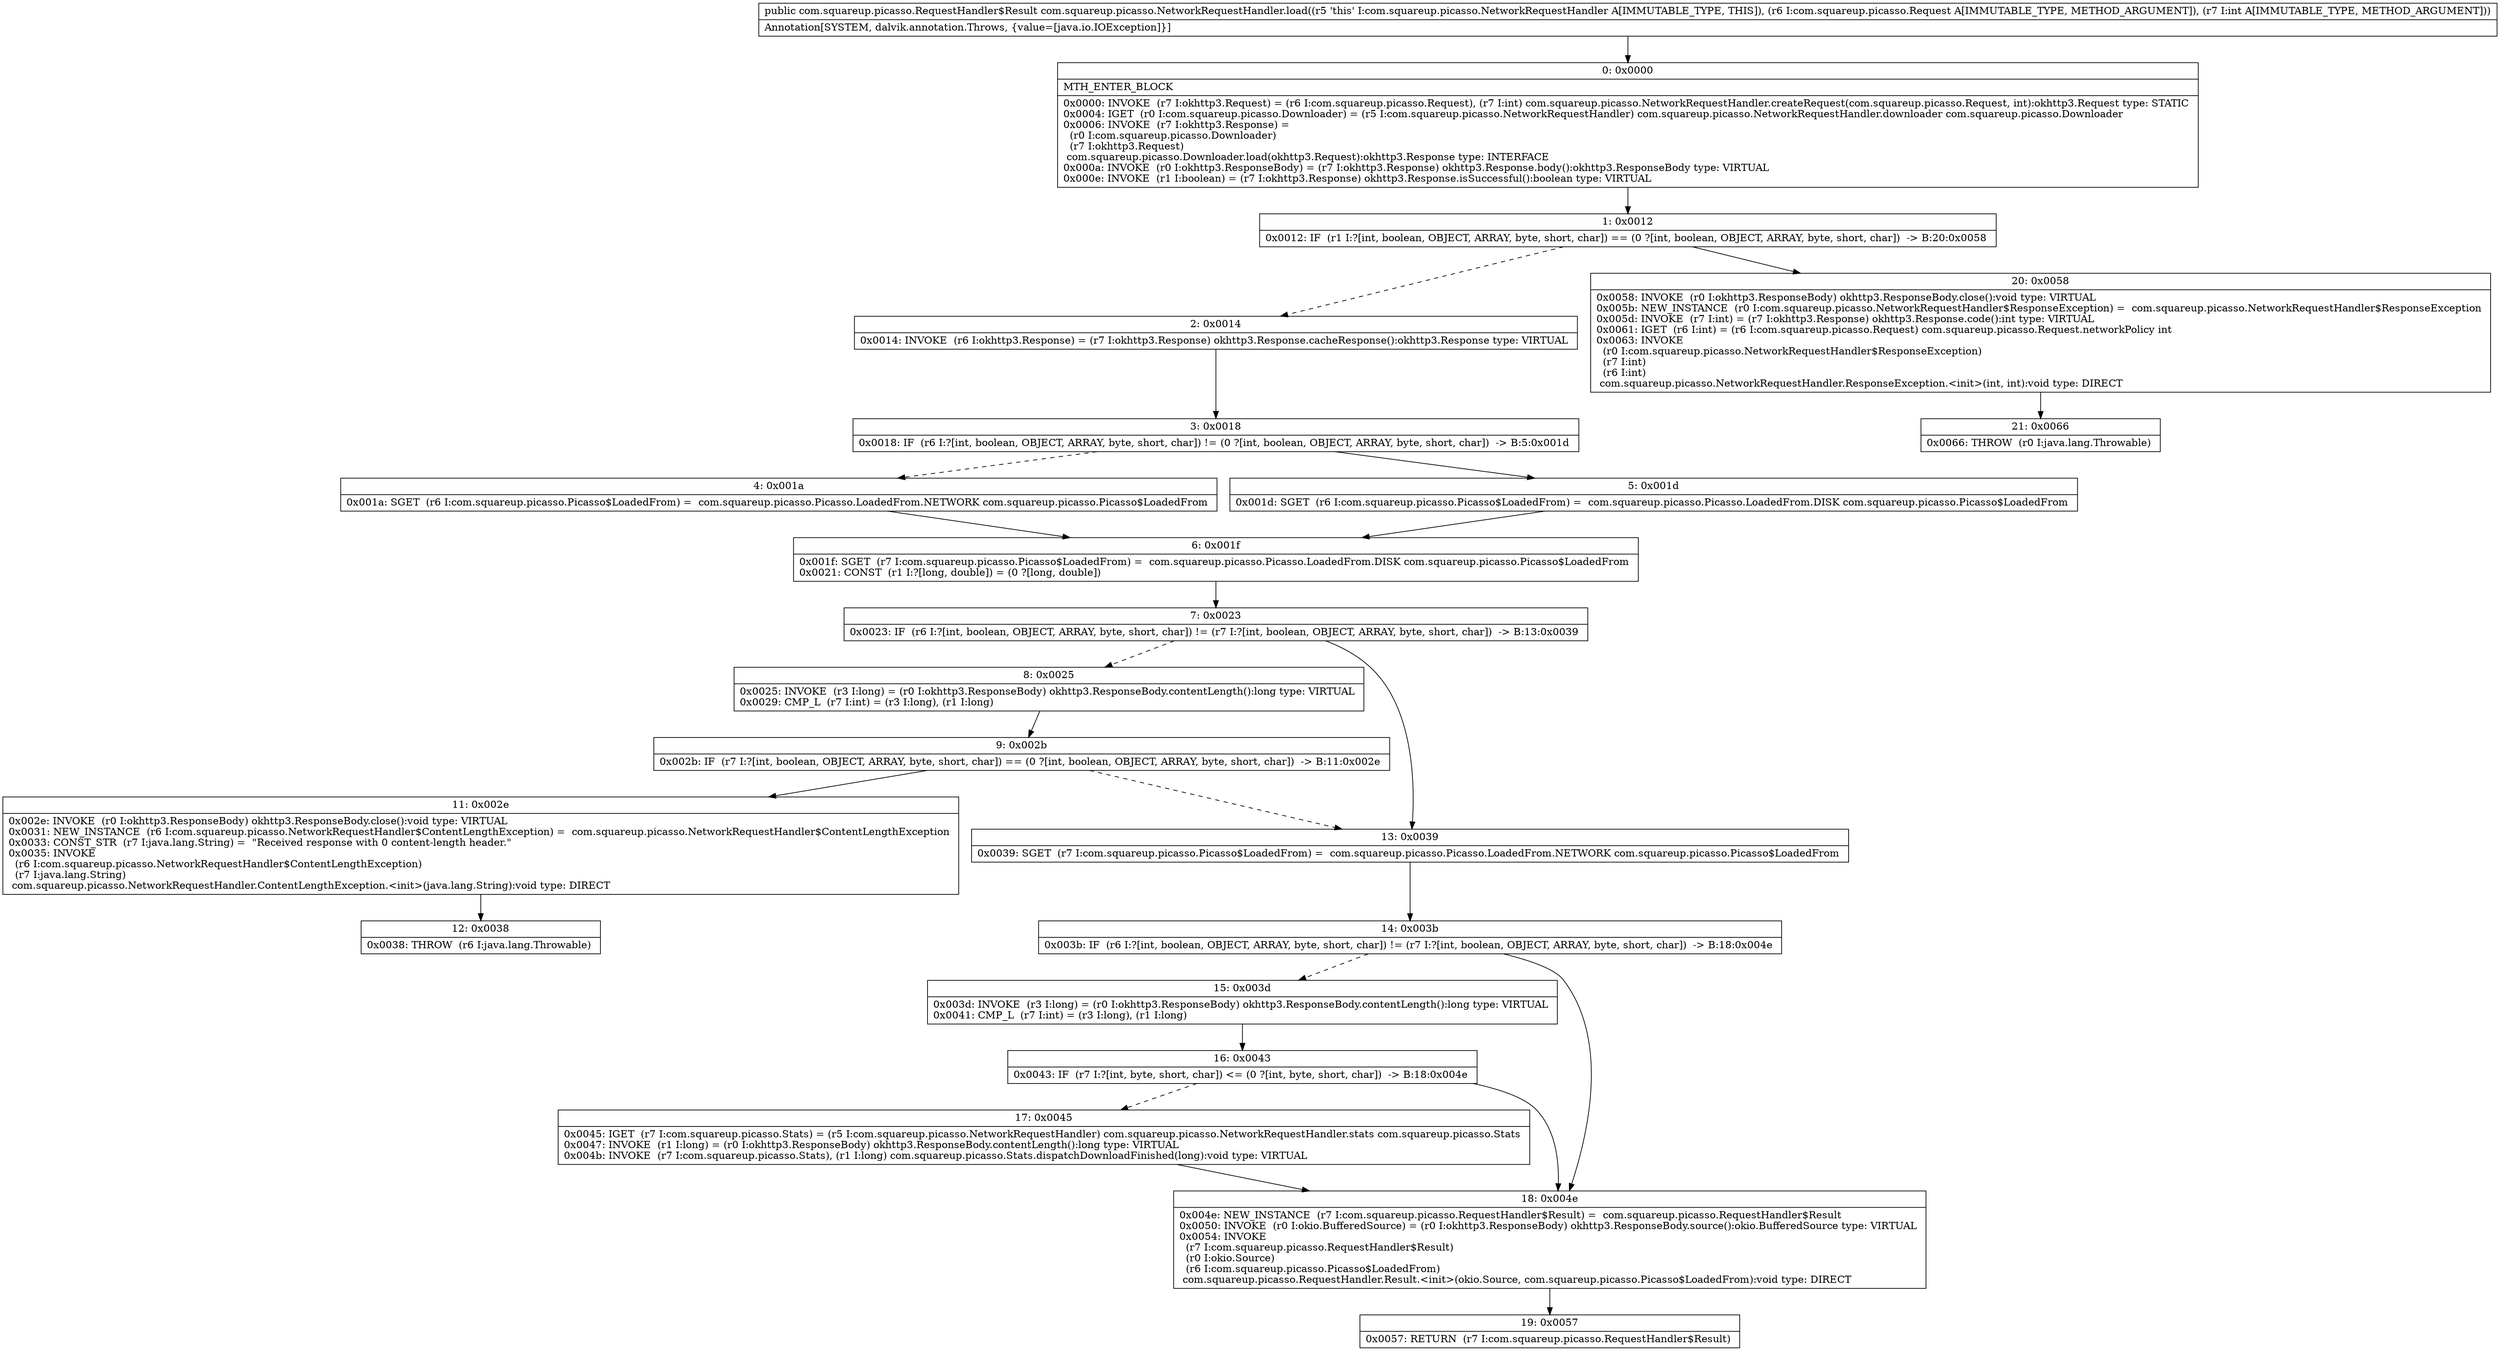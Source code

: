 digraph "CFG forcom.squareup.picasso.NetworkRequestHandler.load(Lcom\/squareup\/picasso\/Request;I)Lcom\/squareup\/picasso\/RequestHandler$Result;" {
Node_0 [shape=record,label="{0\:\ 0x0000|MTH_ENTER_BLOCK\l|0x0000: INVOKE  (r7 I:okhttp3.Request) = (r6 I:com.squareup.picasso.Request), (r7 I:int) com.squareup.picasso.NetworkRequestHandler.createRequest(com.squareup.picasso.Request, int):okhttp3.Request type: STATIC \l0x0004: IGET  (r0 I:com.squareup.picasso.Downloader) = (r5 I:com.squareup.picasso.NetworkRequestHandler) com.squareup.picasso.NetworkRequestHandler.downloader com.squareup.picasso.Downloader \l0x0006: INVOKE  (r7 I:okhttp3.Response) = \l  (r0 I:com.squareup.picasso.Downloader)\l  (r7 I:okhttp3.Request)\l com.squareup.picasso.Downloader.load(okhttp3.Request):okhttp3.Response type: INTERFACE \l0x000a: INVOKE  (r0 I:okhttp3.ResponseBody) = (r7 I:okhttp3.Response) okhttp3.Response.body():okhttp3.ResponseBody type: VIRTUAL \l0x000e: INVOKE  (r1 I:boolean) = (r7 I:okhttp3.Response) okhttp3.Response.isSuccessful():boolean type: VIRTUAL \l}"];
Node_1 [shape=record,label="{1\:\ 0x0012|0x0012: IF  (r1 I:?[int, boolean, OBJECT, ARRAY, byte, short, char]) == (0 ?[int, boolean, OBJECT, ARRAY, byte, short, char])  \-\> B:20:0x0058 \l}"];
Node_2 [shape=record,label="{2\:\ 0x0014|0x0014: INVOKE  (r6 I:okhttp3.Response) = (r7 I:okhttp3.Response) okhttp3.Response.cacheResponse():okhttp3.Response type: VIRTUAL \l}"];
Node_3 [shape=record,label="{3\:\ 0x0018|0x0018: IF  (r6 I:?[int, boolean, OBJECT, ARRAY, byte, short, char]) != (0 ?[int, boolean, OBJECT, ARRAY, byte, short, char])  \-\> B:5:0x001d \l}"];
Node_4 [shape=record,label="{4\:\ 0x001a|0x001a: SGET  (r6 I:com.squareup.picasso.Picasso$LoadedFrom) =  com.squareup.picasso.Picasso.LoadedFrom.NETWORK com.squareup.picasso.Picasso$LoadedFrom \l}"];
Node_5 [shape=record,label="{5\:\ 0x001d|0x001d: SGET  (r6 I:com.squareup.picasso.Picasso$LoadedFrom) =  com.squareup.picasso.Picasso.LoadedFrom.DISK com.squareup.picasso.Picasso$LoadedFrom \l}"];
Node_6 [shape=record,label="{6\:\ 0x001f|0x001f: SGET  (r7 I:com.squareup.picasso.Picasso$LoadedFrom) =  com.squareup.picasso.Picasso.LoadedFrom.DISK com.squareup.picasso.Picasso$LoadedFrom \l0x0021: CONST  (r1 I:?[long, double]) = (0 ?[long, double]) \l}"];
Node_7 [shape=record,label="{7\:\ 0x0023|0x0023: IF  (r6 I:?[int, boolean, OBJECT, ARRAY, byte, short, char]) != (r7 I:?[int, boolean, OBJECT, ARRAY, byte, short, char])  \-\> B:13:0x0039 \l}"];
Node_8 [shape=record,label="{8\:\ 0x0025|0x0025: INVOKE  (r3 I:long) = (r0 I:okhttp3.ResponseBody) okhttp3.ResponseBody.contentLength():long type: VIRTUAL \l0x0029: CMP_L  (r7 I:int) = (r3 I:long), (r1 I:long) \l}"];
Node_9 [shape=record,label="{9\:\ 0x002b|0x002b: IF  (r7 I:?[int, boolean, OBJECT, ARRAY, byte, short, char]) == (0 ?[int, boolean, OBJECT, ARRAY, byte, short, char])  \-\> B:11:0x002e \l}"];
Node_11 [shape=record,label="{11\:\ 0x002e|0x002e: INVOKE  (r0 I:okhttp3.ResponseBody) okhttp3.ResponseBody.close():void type: VIRTUAL \l0x0031: NEW_INSTANCE  (r6 I:com.squareup.picasso.NetworkRequestHandler$ContentLengthException) =  com.squareup.picasso.NetworkRequestHandler$ContentLengthException \l0x0033: CONST_STR  (r7 I:java.lang.String) =  \"Received response with 0 content\-length header.\" \l0x0035: INVOKE  \l  (r6 I:com.squareup.picasso.NetworkRequestHandler$ContentLengthException)\l  (r7 I:java.lang.String)\l com.squareup.picasso.NetworkRequestHandler.ContentLengthException.\<init\>(java.lang.String):void type: DIRECT \l}"];
Node_12 [shape=record,label="{12\:\ 0x0038|0x0038: THROW  (r6 I:java.lang.Throwable) \l}"];
Node_13 [shape=record,label="{13\:\ 0x0039|0x0039: SGET  (r7 I:com.squareup.picasso.Picasso$LoadedFrom) =  com.squareup.picasso.Picasso.LoadedFrom.NETWORK com.squareup.picasso.Picasso$LoadedFrom \l}"];
Node_14 [shape=record,label="{14\:\ 0x003b|0x003b: IF  (r6 I:?[int, boolean, OBJECT, ARRAY, byte, short, char]) != (r7 I:?[int, boolean, OBJECT, ARRAY, byte, short, char])  \-\> B:18:0x004e \l}"];
Node_15 [shape=record,label="{15\:\ 0x003d|0x003d: INVOKE  (r3 I:long) = (r0 I:okhttp3.ResponseBody) okhttp3.ResponseBody.contentLength():long type: VIRTUAL \l0x0041: CMP_L  (r7 I:int) = (r3 I:long), (r1 I:long) \l}"];
Node_16 [shape=record,label="{16\:\ 0x0043|0x0043: IF  (r7 I:?[int, byte, short, char]) \<= (0 ?[int, byte, short, char])  \-\> B:18:0x004e \l}"];
Node_17 [shape=record,label="{17\:\ 0x0045|0x0045: IGET  (r7 I:com.squareup.picasso.Stats) = (r5 I:com.squareup.picasso.NetworkRequestHandler) com.squareup.picasso.NetworkRequestHandler.stats com.squareup.picasso.Stats \l0x0047: INVOKE  (r1 I:long) = (r0 I:okhttp3.ResponseBody) okhttp3.ResponseBody.contentLength():long type: VIRTUAL \l0x004b: INVOKE  (r7 I:com.squareup.picasso.Stats), (r1 I:long) com.squareup.picasso.Stats.dispatchDownloadFinished(long):void type: VIRTUAL \l}"];
Node_18 [shape=record,label="{18\:\ 0x004e|0x004e: NEW_INSTANCE  (r7 I:com.squareup.picasso.RequestHandler$Result) =  com.squareup.picasso.RequestHandler$Result \l0x0050: INVOKE  (r0 I:okio.BufferedSource) = (r0 I:okhttp3.ResponseBody) okhttp3.ResponseBody.source():okio.BufferedSource type: VIRTUAL \l0x0054: INVOKE  \l  (r7 I:com.squareup.picasso.RequestHandler$Result)\l  (r0 I:okio.Source)\l  (r6 I:com.squareup.picasso.Picasso$LoadedFrom)\l com.squareup.picasso.RequestHandler.Result.\<init\>(okio.Source, com.squareup.picasso.Picasso$LoadedFrom):void type: DIRECT \l}"];
Node_19 [shape=record,label="{19\:\ 0x0057|0x0057: RETURN  (r7 I:com.squareup.picasso.RequestHandler$Result) \l}"];
Node_20 [shape=record,label="{20\:\ 0x0058|0x0058: INVOKE  (r0 I:okhttp3.ResponseBody) okhttp3.ResponseBody.close():void type: VIRTUAL \l0x005b: NEW_INSTANCE  (r0 I:com.squareup.picasso.NetworkRequestHandler$ResponseException) =  com.squareup.picasso.NetworkRequestHandler$ResponseException \l0x005d: INVOKE  (r7 I:int) = (r7 I:okhttp3.Response) okhttp3.Response.code():int type: VIRTUAL \l0x0061: IGET  (r6 I:int) = (r6 I:com.squareup.picasso.Request) com.squareup.picasso.Request.networkPolicy int \l0x0063: INVOKE  \l  (r0 I:com.squareup.picasso.NetworkRequestHandler$ResponseException)\l  (r7 I:int)\l  (r6 I:int)\l com.squareup.picasso.NetworkRequestHandler.ResponseException.\<init\>(int, int):void type: DIRECT \l}"];
Node_21 [shape=record,label="{21\:\ 0x0066|0x0066: THROW  (r0 I:java.lang.Throwable) \l}"];
MethodNode[shape=record,label="{public com.squareup.picasso.RequestHandler$Result com.squareup.picasso.NetworkRequestHandler.load((r5 'this' I:com.squareup.picasso.NetworkRequestHandler A[IMMUTABLE_TYPE, THIS]), (r6 I:com.squareup.picasso.Request A[IMMUTABLE_TYPE, METHOD_ARGUMENT]), (r7 I:int A[IMMUTABLE_TYPE, METHOD_ARGUMENT]))  | Annotation[SYSTEM, dalvik.annotation.Throws, \{value=[java.io.IOException]\}]\l}"];
MethodNode -> Node_0;
Node_0 -> Node_1;
Node_1 -> Node_2[style=dashed];
Node_1 -> Node_20;
Node_2 -> Node_3;
Node_3 -> Node_4[style=dashed];
Node_3 -> Node_5;
Node_4 -> Node_6;
Node_5 -> Node_6;
Node_6 -> Node_7;
Node_7 -> Node_8[style=dashed];
Node_7 -> Node_13;
Node_8 -> Node_9;
Node_9 -> Node_11;
Node_9 -> Node_13[style=dashed];
Node_11 -> Node_12;
Node_13 -> Node_14;
Node_14 -> Node_15[style=dashed];
Node_14 -> Node_18;
Node_15 -> Node_16;
Node_16 -> Node_17[style=dashed];
Node_16 -> Node_18;
Node_17 -> Node_18;
Node_18 -> Node_19;
Node_20 -> Node_21;
}

